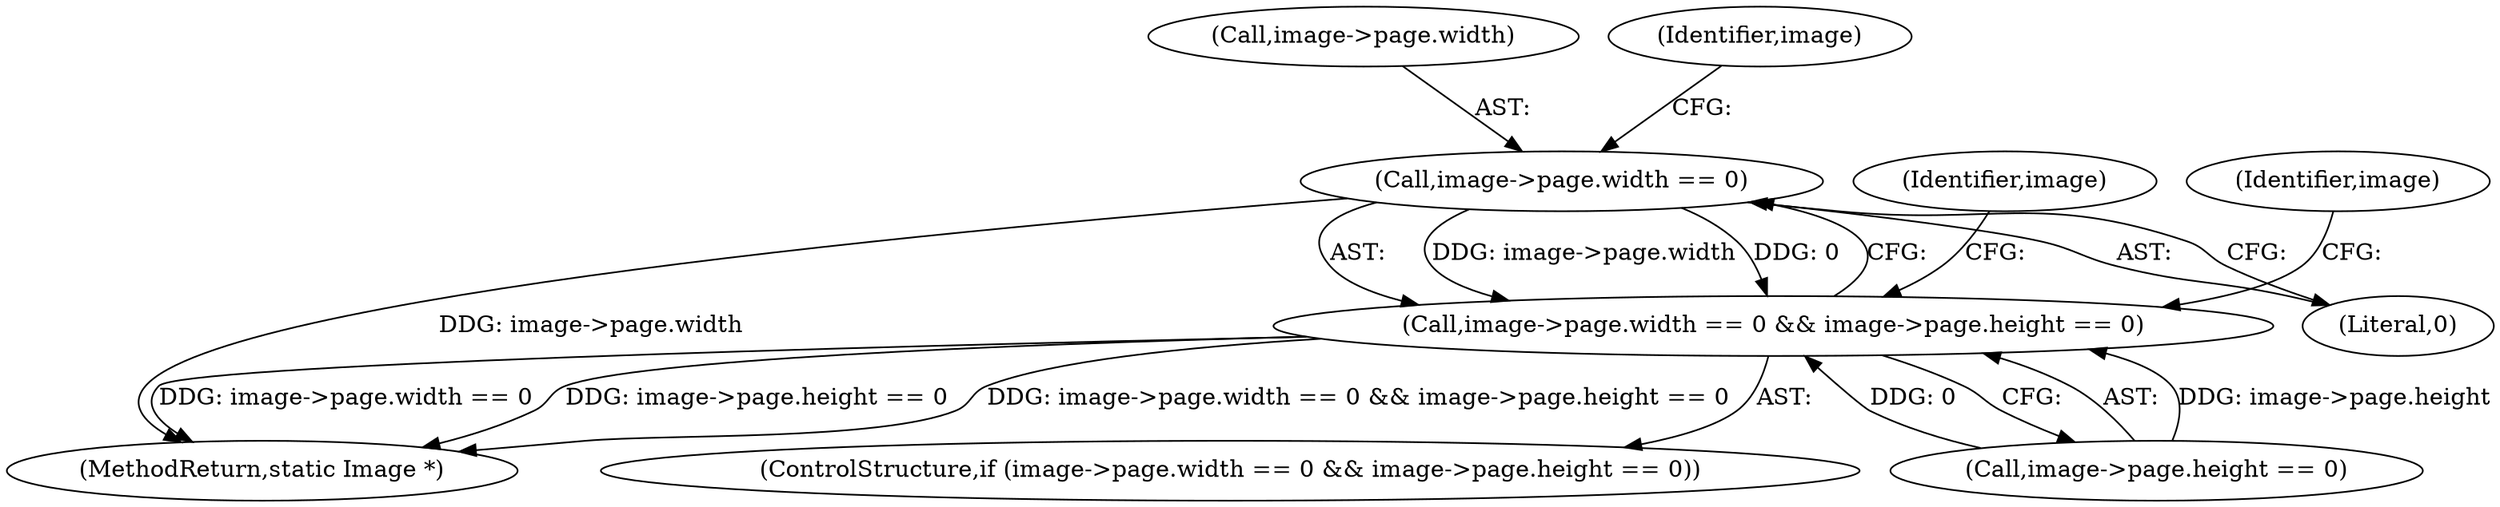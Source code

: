 digraph "0_ImageMagick_76efa969342568841ecf320b5a041685a6d24e0b@pointer" {
"1002241" [label="(Call,image->page.width == 0)"];
"1002240" [label="(Call,image->page.width == 0 && image->page.height == 0)"];
"1002240" [label="(Call,image->page.width == 0 && image->page.height == 0)"];
"1002364" [label="(MethodReturn,static Image *)"];
"1002275" [label="(Identifier,image)"];
"1002239" [label="(ControlStructure,if (image->page.width == 0 && image->page.height == 0))"];
"1002247" [label="(Literal,0)"];
"1002242" [label="(Call,image->page.width)"];
"1002241" [label="(Call,image->page.width == 0)"];
"1002259" [label="(Identifier,image)"];
"1002248" [label="(Call,image->page.height == 0)"];
"1002251" [label="(Identifier,image)"];
"1002241" -> "1002240"  [label="AST: "];
"1002241" -> "1002247"  [label="CFG: "];
"1002242" -> "1002241"  [label="AST: "];
"1002247" -> "1002241"  [label="AST: "];
"1002251" -> "1002241"  [label="CFG: "];
"1002240" -> "1002241"  [label="CFG: "];
"1002241" -> "1002364"  [label="DDG: image->page.width"];
"1002241" -> "1002240"  [label="DDG: image->page.width"];
"1002241" -> "1002240"  [label="DDG: 0"];
"1002240" -> "1002239"  [label="AST: "];
"1002240" -> "1002248"  [label="CFG: "];
"1002248" -> "1002240"  [label="AST: "];
"1002259" -> "1002240"  [label="CFG: "];
"1002275" -> "1002240"  [label="CFG: "];
"1002240" -> "1002364"  [label="DDG: image->page.width == 0 && image->page.height == 0"];
"1002240" -> "1002364"  [label="DDG: image->page.width == 0"];
"1002240" -> "1002364"  [label="DDG: image->page.height == 0"];
"1002248" -> "1002240"  [label="DDG: image->page.height"];
"1002248" -> "1002240"  [label="DDG: 0"];
}
